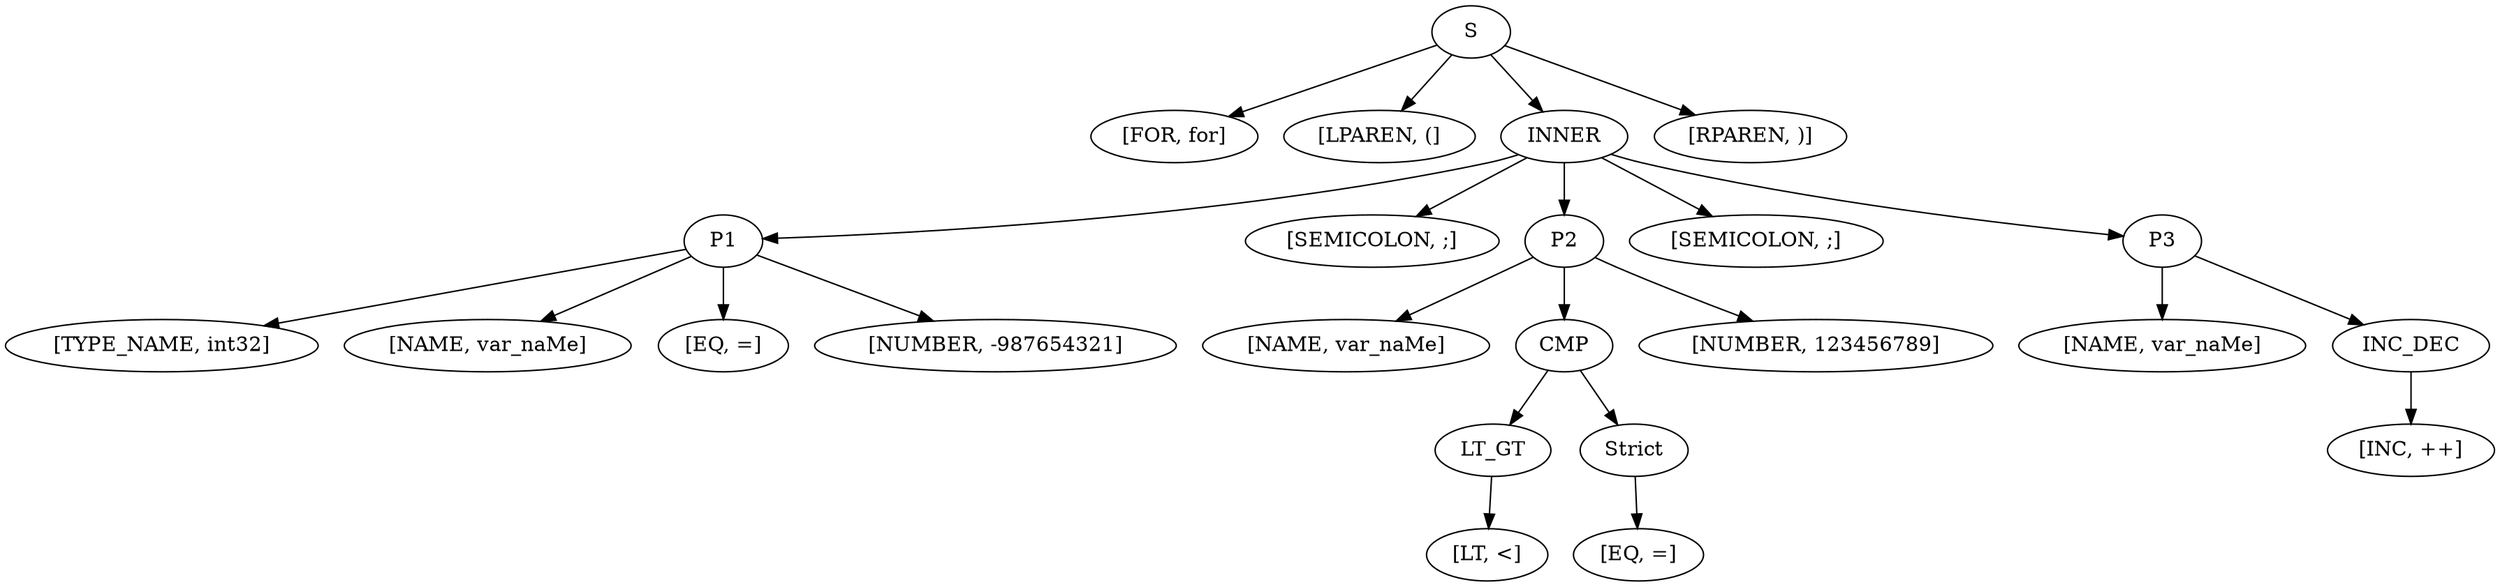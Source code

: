 digraph G {
0 [label = "S"]
1 [label = "[FOR, for]"]
0 -> 1
2 [label = "[LPAREN, (]"]
0 -> 2
3 [label = "INNER"]
0 -> 3
4 [label = "P1"]
3 -> 4
5 [label = "[TYPE_NAME, int32]"]
4 -> 5
6 [label = "[NAME, var_naMe]"]
4 -> 6
7 [label = "[EQ, =]"]
4 -> 7
8 [label = "[NUMBER, -987654321]"]
4 -> 8
9 [label = "[SEMICOLON, ;]"]
3 -> 9
10 [label = "P2"]
3 -> 10
11 [label = "[NAME, var_naMe]"]
10 -> 11
12 [label = "CMP"]
10 -> 12
13 [label = "LT_GT"]
12 -> 13
14 [label = "[LT, <]"]
13 -> 14
15 [label = "Strict"]
12 -> 15
16 [label = "[EQ, =]"]
15 -> 16
17 [label = "[NUMBER, 123456789]"]
10 -> 17
18 [label = "[SEMICOLON, ;]"]
3 -> 18
19 [label = "P3"]
3 -> 19
20 [label = "[NAME, var_naMe]"]
19 -> 20
21 [label = "INC_DEC"]
19 -> 21
22 [label = "[INC, ++]"]
21 -> 22
23 [label = "[RPAREN, )]"]
0 -> 23
}
